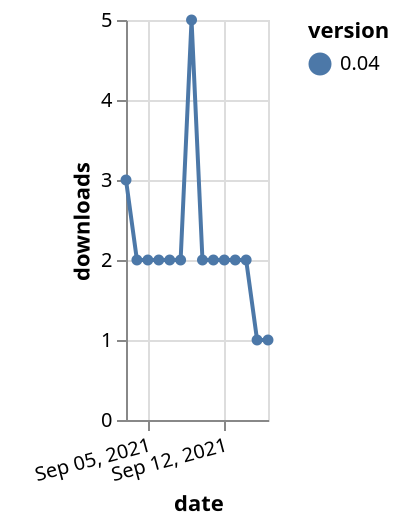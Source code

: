 {"$schema": "https://vega.github.io/schema/vega-lite/v5.json", "description": "A simple bar chart with embedded data.", "data": {"values": [{"date": "2021-09-03", "total": 3158, "delta": 3, "version": "0.04"}, {"date": "2021-09-04", "total": 3160, "delta": 2, "version": "0.04"}, {"date": "2021-09-05", "total": 3162, "delta": 2, "version": "0.04"}, {"date": "2021-09-06", "total": 3164, "delta": 2, "version": "0.04"}, {"date": "2021-09-07", "total": 3166, "delta": 2, "version": "0.04"}, {"date": "2021-09-08", "total": 3168, "delta": 2, "version": "0.04"}, {"date": "2021-09-09", "total": 3173, "delta": 5, "version": "0.04"}, {"date": "2021-09-10", "total": 3175, "delta": 2, "version": "0.04"}, {"date": "2021-09-11", "total": 3177, "delta": 2, "version": "0.04"}, {"date": "2021-09-12", "total": 3179, "delta": 2, "version": "0.04"}, {"date": "2021-09-13", "total": 3181, "delta": 2, "version": "0.04"}, {"date": "2021-09-14", "total": 3183, "delta": 2, "version": "0.04"}, {"date": "2021-09-15", "total": 3184, "delta": 1, "version": "0.04"}, {"date": "2021-09-16", "total": 3185, "delta": 1, "version": "0.04"}]}, "width": "container", "mark": {"type": "line", "point": {"filled": true}}, "encoding": {"x": {"field": "date", "type": "temporal", "timeUnit": "yearmonthdate", "title": "date", "axis": {"labelAngle": -15}}, "y": {"field": "delta", "type": "quantitative", "title": "downloads"}, "color": {"field": "version", "type": "nominal"}, "tooltip": {"field": "delta"}}}